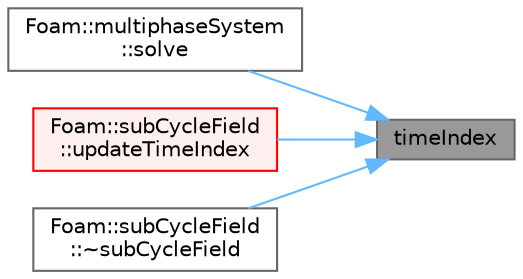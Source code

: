 digraph "timeIndex"
{
 // LATEX_PDF_SIZE
  bgcolor="transparent";
  edge [fontname=Helvetica,fontsize=10,labelfontname=Helvetica,labelfontsize=10];
  node [fontname=Helvetica,fontsize=10,shape=box,height=0.2,width=0.4];
  rankdir="RL";
  Node1 [id="Node000001",label="timeIndex",height=0.2,width=0.4,color="gray40", fillcolor="grey60", style="filled", fontcolor="black",tooltip=" "];
  Node1 -> Node2 [id="edge1_Node000001_Node000002",dir="back",color="steelblue1",style="solid",tooltip=" "];
  Node2 [id="Node000002",label="Foam::multiphaseSystem\l::solve",height=0.2,width=0.4,color="grey40", fillcolor="white", style="filled",URL="$classFoam_1_1multiphaseSystem.html#af7d39f0eac0af0ed5785935ac72a1e7d",tooltip=" "];
  Node1 -> Node3 [id="edge2_Node000001_Node000003",dir="back",color="steelblue1",style="solid",tooltip=" "];
  Node3 [id="Node000003",label="Foam::subCycleField\l::updateTimeIndex",height=0.2,width=0.4,color="red", fillcolor="#FFF0F0", style="filled",URL="$classFoam_1_1subCycleField.html#a2aeaf6e50148c439a323768878819794",tooltip=" "];
  Node1 -> Node5 [id="edge3_Node000001_Node000005",dir="back",color="steelblue1",style="solid",tooltip=" "];
  Node5 [id="Node000005",label="Foam::subCycleField\l::~subCycleField",height=0.2,width=0.4,color="grey40", fillcolor="white", style="filled",URL="$classFoam_1_1subCycleField.html#a54b8b7d600687b3af2894ee7b62fc962",tooltip=" "];
}
